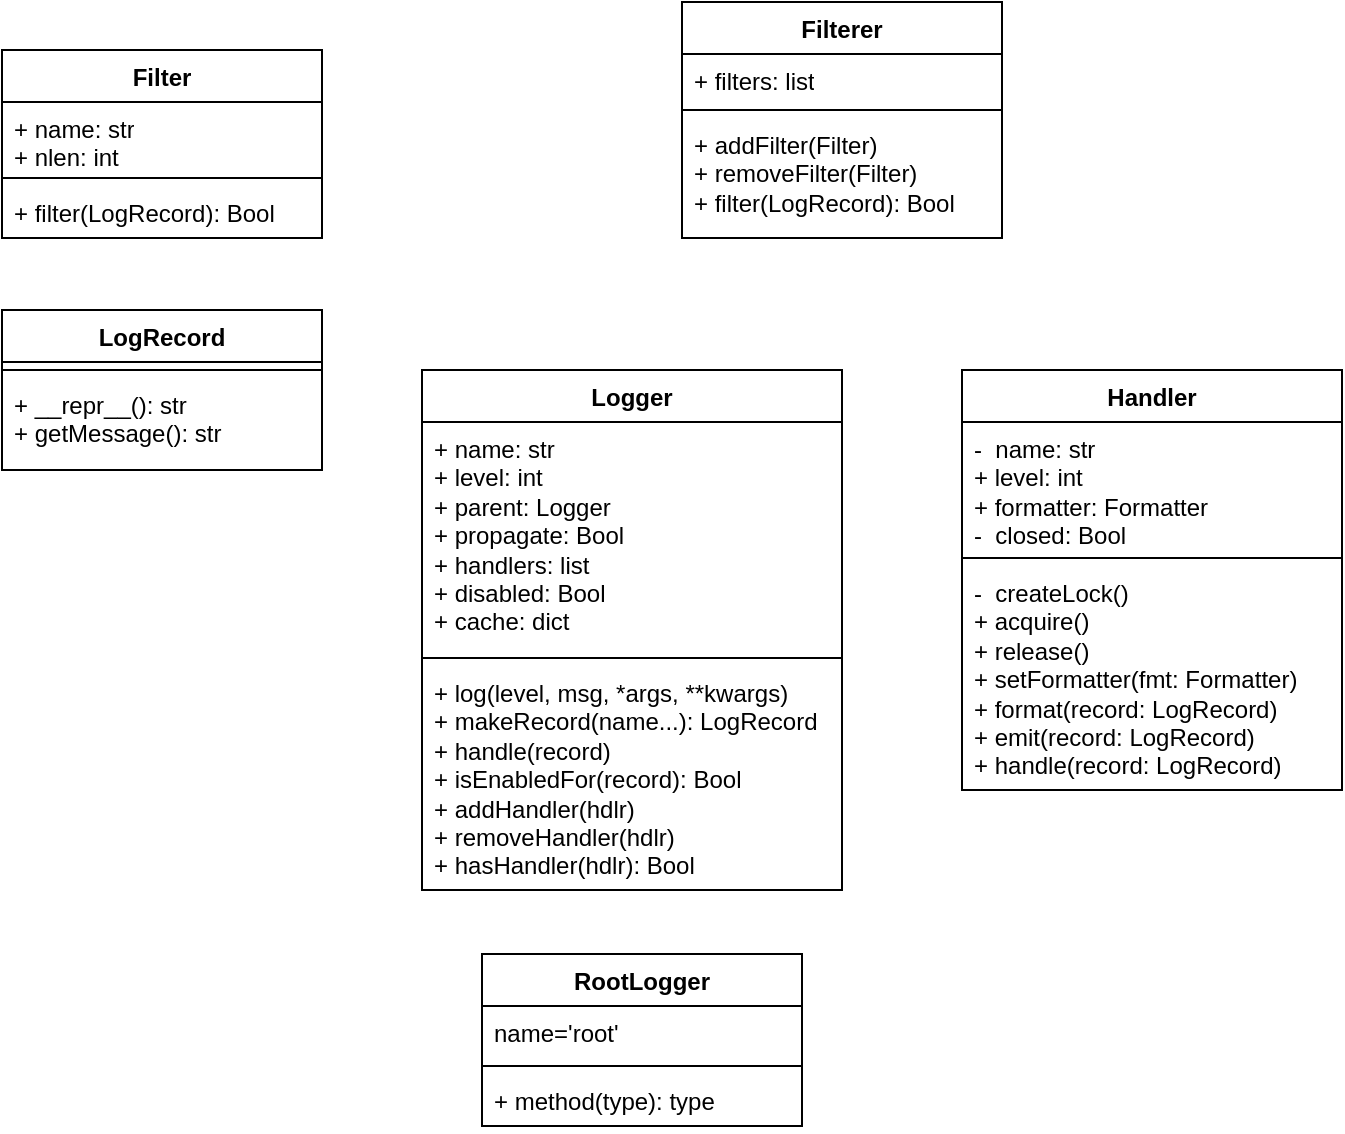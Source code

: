 <mxfile version="21.1.9" type="github">
  <diagram name="第 1 页" id="rEtoCG68G-mZKwzv9lBi">
    <mxGraphModel dx="1050" dy="541" grid="1" gridSize="10" guides="1" tooltips="1" connect="1" arrows="1" fold="1" page="1" pageScale="1" pageWidth="827" pageHeight="1169" math="0" shadow="0">
      <root>
        <mxCell id="0" />
        <mxCell id="1" parent="0" />
        <mxCell id="qH_PQWE1bIo5KxdMD_qR-6" value="Filter" style="swimlane;fontStyle=1;align=center;verticalAlign=top;childLayout=stackLayout;horizontal=1;startSize=26;horizontalStack=0;resizeParent=1;resizeParentMax=0;resizeLast=0;collapsible=1;marginBottom=0;whiteSpace=wrap;html=1;" parent="1" vertex="1">
          <mxGeometry x="80" y="90" width="160" height="94" as="geometry" />
        </mxCell>
        <mxCell id="qH_PQWE1bIo5KxdMD_qR-7" value="+ name: str&lt;br&gt;+ nlen: int" style="text;strokeColor=none;fillColor=none;align=left;verticalAlign=top;spacingLeft=4;spacingRight=4;overflow=hidden;rotatable=0;points=[[0,0.5],[1,0.5]];portConstraint=eastwest;whiteSpace=wrap;html=1;" parent="qH_PQWE1bIo5KxdMD_qR-6" vertex="1">
          <mxGeometry y="26" width="160" height="34" as="geometry" />
        </mxCell>
        <mxCell id="qH_PQWE1bIo5KxdMD_qR-8" value="" style="line;strokeWidth=1;fillColor=none;align=left;verticalAlign=middle;spacingTop=-1;spacingLeft=3;spacingRight=3;rotatable=0;labelPosition=right;points=[];portConstraint=eastwest;strokeColor=inherit;" parent="qH_PQWE1bIo5KxdMD_qR-6" vertex="1">
          <mxGeometry y="60" width="160" height="8" as="geometry" />
        </mxCell>
        <mxCell id="qH_PQWE1bIo5KxdMD_qR-9" value="+ filter(LogRecord): Bool" style="text;strokeColor=none;fillColor=none;align=left;verticalAlign=top;spacingLeft=4;spacingRight=4;overflow=hidden;rotatable=0;points=[[0,0.5],[1,0.5]];portConstraint=eastwest;whiteSpace=wrap;html=1;" parent="qH_PQWE1bIo5KxdMD_qR-6" vertex="1">
          <mxGeometry y="68" width="160" height="26" as="geometry" />
        </mxCell>
        <mxCell id="qH_PQWE1bIo5KxdMD_qR-11" value="Filterer" style="swimlane;fontStyle=1;align=center;verticalAlign=top;childLayout=stackLayout;horizontal=1;startSize=26;horizontalStack=0;resizeParent=1;resizeParentMax=0;resizeLast=0;collapsible=1;marginBottom=0;whiteSpace=wrap;html=1;" parent="1" vertex="1">
          <mxGeometry x="420" y="66" width="160" height="118" as="geometry" />
        </mxCell>
        <mxCell id="qH_PQWE1bIo5KxdMD_qR-12" value="+ filters: list" style="text;strokeColor=none;fillColor=none;align=left;verticalAlign=top;spacingLeft=4;spacingRight=4;overflow=hidden;rotatable=0;points=[[0,0.5],[1,0.5]];portConstraint=eastwest;whiteSpace=wrap;html=1;" parent="qH_PQWE1bIo5KxdMD_qR-11" vertex="1">
          <mxGeometry y="26" width="160" height="24" as="geometry" />
        </mxCell>
        <mxCell id="qH_PQWE1bIo5KxdMD_qR-13" value="" style="line;strokeWidth=1;fillColor=none;align=left;verticalAlign=middle;spacingTop=-1;spacingLeft=3;spacingRight=3;rotatable=0;labelPosition=right;points=[];portConstraint=eastwest;strokeColor=inherit;" parent="qH_PQWE1bIo5KxdMD_qR-11" vertex="1">
          <mxGeometry y="50" width="160" height="8" as="geometry" />
        </mxCell>
        <mxCell id="qH_PQWE1bIo5KxdMD_qR-14" value="&lt;div&gt;+ addFilter(Filter)&lt;/div&gt;&lt;div&gt;+ removeFilter(Filter)&lt;/div&gt;&lt;div&gt;+ filter(LogRecord): Bool&lt;/div&gt;" style="text;strokeColor=none;fillColor=none;align=left;verticalAlign=top;spacingLeft=4;spacingRight=4;overflow=hidden;rotatable=0;points=[[0,0.5],[1,0.5]];portConstraint=eastwest;whiteSpace=wrap;html=1;" parent="qH_PQWE1bIo5KxdMD_qR-11" vertex="1">
          <mxGeometry y="58" width="160" height="60" as="geometry" />
        </mxCell>
        <mxCell id="qH_PQWE1bIo5KxdMD_qR-15" value="LogRecord" style="swimlane;fontStyle=1;align=center;verticalAlign=top;childLayout=stackLayout;horizontal=1;startSize=26;horizontalStack=0;resizeParent=1;resizeParentMax=0;resizeLast=0;collapsible=1;marginBottom=0;whiteSpace=wrap;html=1;" parent="1" vertex="1">
          <mxGeometry x="80" y="220" width="160" height="80" as="geometry" />
        </mxCell>
        <mxCell id="qH_PQWE1bIo5KxdMD_qR-17" value="" style="line;strokeWidth=1;fillColor=none;align=left;verticalAlign=middle;spacingTop=-1;spacingLeft=3;spacingRight=3;rotatable=0;labelPosition=right;points=[];portConstraint=eastwest;strokeColor=inherit;" parent="qH_PQWE1bIo5KxdMD_qR-15" vertex="1">
          <mxGeometry y="26" width="160" height="8" as="geometry" />
        </mxCell>
        <mxCell id="qH_PQWE1bIo5KxdMD_qR-18" value="+ __repr__(): str&lt;br&gt;+ getMessage(): str" style="text;strokeColor=none;fillColor=none;align=left;verticalAlign=top;spacingLeft=4;spacingRight=4;overflow=hidden;rotatable=0;points=[[0,0.5],[1,0.5]];portConstraint=eastwest;whiteSpace=wrap;html=1;" parent="qH_PQWE1bIo5KxdMD_qR-15" vertex="1">
          <mxGeometry y="34" width="160" height="46" as="geometry" />
        </mxCell>
        <mxCell id="9gPiZe_hRZrm5NMCFtfv-1" value="Logger" style="swimlane;fontStyle=1;align=center;verticalAlign=top;childLayout=stackLayout;horizontal=1;startSize=26;horizontalStack=0;resizeParent=1;resizeParentMax=0;resizeLast=0;collapsible=1;marginBottom=0;whiteSpace=wrap;html=1;" vertex="1" parent="1">
          <mxGeometry x="290" y="250" width="210" height="260" as="geometry" />
        </mxCell>
        <mxCell id="9gPiZe_hRZrm5NMCFtfv-2" value="+ name: str&lt;br&gt;+ level: int&lt;br&gt;+ parent: Logger&lt;br&gt;+ propagate: Bool&lt;br&gt;+ handlers: list&lt;br&gt;+ disabled: Bool&lt;br&gt;+ cache: dict" style="text;strokeColor=none;fillColor=none;align=left;verticalAlign=top;spacingLeft=4;spacingRight=4;overflow=hidden;rotatable=0;points=[[0,0.5],[1,0.5]];portConstraint=eastwest;whiteSpace=wrap;html=1;" vertex="1" parent="9gPiZe_hRZrm5NMCFtfv-1">
          <mxGeometry y="26" width="210" height="114" as="geometry" />
        </mxCell>
        <mxCell id="9gPiZe_hRZrm5NMCFtfv-3" value="" style="line;strokeWidth=1;fillColor=none;align=left;verticalAlign=middle;spacingTop=-1;spacingLeft=3;spacingRight=3;rotatable=0;labelPosition=right;points=[];portConstraint=eastwest;strokeColor=inherit;" vertex="1" parent="9gPiZe_hRZrm5NMCFtfv-1">
          <mxGeometry y="140" width="210" height="8" as="geometry" />
        </mxCell>
        <mxCell id="9gPiZe_hRZrm5NMCFtfv-4" value="+ log(level, msg, *args, **kwargs)&lt;br&gt;+ makeRecord(name...): LogRecord&lt;br&gt;+ handle(record)&lt;br&gt;+ isEnabledFor(record): Bool&lt;br&gt;+ addHandler(hdlr)&lt;br&gt;+ removeHandler(hdlr)&lt;br&gt;+ hasHandler(hdlr): Bool" style="text;strokeColor=none;fillColor=none;align=left;verticalAlign=top;spacingLeft=4;spacingRight=4;overflow=hidden;rotatable=0;points=[[0,0.5],[1,0.5]];portConstraint=eastwest;whiteSpace=wrap;html=1;" vertex="1" parent="9gPiZe_hRZrm5NMCFtfv-1">
          <mxGeometry y="148" width="210" height="112" as="geometry" />
        </mxCell>
        <mxCell id="9gPiZe_hRZrm5NMCFtfv-5" value="Handler&lt;br&gt;" style="swimlane;fontStyle=1;align=center;verticalAlign=top;childLayout=stackLayout;horizontal=1;startSize=26;horizontalStack=0;resizeParent=1;resizeParentMax=0;resizeLast=0;collapsible=1;marginBottom=0;whiteSpace=wrap;html=1;" vertex="1" parent="1">
          <mxGeometry x="560" y="250" width="190" height="210" as="geometry" />
        </mxCell>
        <mxCell id="9gPiZe_hRZrm5NMCFtfv-6" value="-&amp;nbsp; name: str&lt;br&gt;+ level: int&lt;br&gt;+ formatter: Formatter&lt;br&gt;-&amp;nbsp; closed: Bool" style="text;strokeColor=none;fillColor=none;align=left;verticalAlign=top;spacingLeft=4;spacingRight=4;overflow=hidden;rotatable=0;points=[[0,0.5],[1,0.5]];portConstraint=eastwest;whiteSpace=wrap;html=1;" vertex="1" parent="9gPiZe_hRZrm5NMCFtfv-5">
          <mxGeometry y="26" width="190" height="64" as="geometry" />
        </mxCell>
        <mxCell id="9gPiZe_hRZrm5NMCFtfv-7" value="" style="line;strokeWidth=1;fillColor=none;align=left;verticalAlign=middle;spacingTop=-1;spacingLeft=3;spacingRight=3;rotatable=0;labelPosition=right;points=[];portConstraint=eastwest;strokeColor=inherit;" vertex="1" parent="9gPiZe_hRZrm5NMCFtfv-5">
          <mxGeometry y="90" width="190" height="8" as="geometry" />
        </mxCell>
        <mxCell id="9gPiZe_hRZrm5NMCFtfv-8" value="-&amp;nbsp; createLock()&lt;br&gt;+ acquire()&lt;br&gt;+ release()&lt;br&gt;+ setFormatter(fmt: Formatter)&lt;br&gt;+ format(record: LogRecord)&lt;br&gt;+ emit(record: LogRecord)&lt;br&gt;+ handle(record: LogRecord)" style="text;strokeColor=none;fillColor=none;align=left;verticalAlign=top;spacingLeft=4;spacingRight=4;overflow=hidden;rotatable=0;points=[[0,0.5],[1,0.5]];portConstraint=eastwest;whiteSpace=wrap;html=1;" vertex="1" parent="9gPiZe_hRZrm5NMCFtfv-5">
          <mxGeometry y="98" width="190" height="112" as="geometry" />
        </mxCell>
        <mxCell id="9gPiZe_hRZrm5NMCFtfv-18" value="RootLogger" style="swimlane;fontStyle=1;align=center;verticalAlign=top;childLayout=stackLayout;horizontal=1;startSize=26;horizontalStack=0;resizeParent=1;resizeParentMax=0;resizeLast=0;collapsible=1;marginBottom=0;whiteSpace=wrap;html=1;" vertex="1" parent="1">
          <mxGeometry x="320" y="542" width="160" height="86" as="geometry" />
        </mxCell>
        <mxCell id="9gPiZe_hRZrm5NMCFtfv-19" value="name=&#39;root&#39;" style="text;strokeColor=none;fillColor=none;align=left;verticalAlign=top;spacingLeft=4;spacingRight=4;overflow=hidden;rotatable=0;points=[[0,0.5],[1,0.5]];portConstraint=eastwest;whiteSpace=wrap;html=1;" vertex="1" parent="9gPiZe_hRZrm5NMCFtfv-18">
          <mxGeometry y="26" width="160" height="26" as="geometry" />
        </mxCell>
        <mxCell id="9gPiZe_hRZrm5NMCFtfv-20" value="" style="line;strokeWidth=1;fillColor=none;align=left;verticalAlign=middle;spacingTop=-1;spacingLeft=3;spacingRight=3;rotatable=0;labelPosition=right;points=[];portConstraint=eastwest;strokeColor=inherit;" vertex="1" parent="9gPiZe_hRZrm5NMCFtfv-18">
          <mxGeometry y="52" width="160" height="8" as="geometry" />
        </mxCell>
        <mxCell id="9gPiZe_hRZrm5NMCFtfv-21" value="+ method(type): type" style="text;strokeColor=none;fillColor=none;align=left;verticalAlign=top;spacingLeft=4;spacingRight=4;overflow=hidden;rotatable=0;points=[[0,0.5],[1,0.5]];portConstraint=eastwest;whiteSpace=wrap;html=1;" vertex="1" parent="9gPiZe_hRZrm5NMCFtfv-18">
          <mxGeometry y="60" width="160" height="26" as="geometry" />
        </mxCell>
      </root>
    </mxGraphModel>
  </diagram>
</mxfile>
